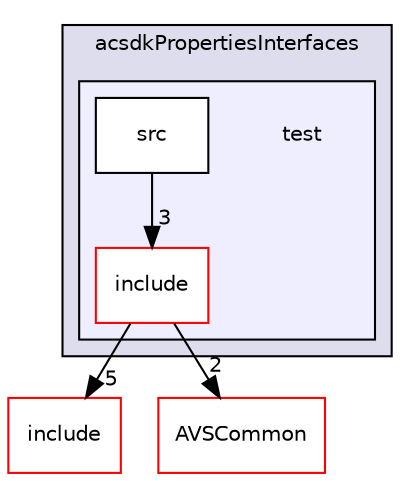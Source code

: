 digraph "/workplace/avs-device-sdk/core/Properties/acsdkPropertiesInterfaces/test" {
  compound=true
  node [ fontsize="10", fontname="Helvetica"];
  edge [ labelfontsize="10", labelfontname="Helvetica"];
  subgraph clusterdir_3d04e556473239c430261115def45483 {
    graph [ bgcolor="#ddddee", pencolor="black", label="acsdkPropertiesInterfaces" fontname="Helvetica", fontsize="10", URL="dir_3d04e556473239c430261115def45483.html"]
  subgraph clusterdir_3b641a73adbd05da6412a3a898ff323d {
    graph [ bgcolor="#eeeeff", pencolor="black", label="" URL="dir_3b641a73adbd05da6412a3a898ff323d.html"];
    dir_3b641a73adbd05da6412a3a898ff323d [shape=plaintext label="test"];
    dir_7501a869a1f06ec91a36ff36befb279f [shape=box label="include" color="red" fillcolor="white" style="filled" URL="dir_7501a869a1f06ec91a36ff36befb279f.html"];
    dir_b333d95c6adec9960537b5558c92c5d7 [shape=box label="src" color="black" fillcolor="white" style="filled" URL="dir_b333d95c6adec9960537b5558c92c5d7.html"];
  }
  }
  dir_8145d729cc2136b803d030ae5d5d64ee [shape=box label="include" fillcolor="white" style="filled" color="red" URL="dir_8145d729cc2136b803d030ae5d5d64ee.html"];
  dir_13e65effb2bde530b17b3d5eefcd0266 [shape=box label="AVSCommon" fillcolor="white" style="filled" color="red" URL="dir_13e65effb2bde530b17b3d5eefcd0266.html"];
  dir_b333d95c6adec9960537b5558c92c5d7->dir_7501a869a1f06ec91a36ff36befb279f [headlabel="3", labeldistance=1.5 headhref="dir_000637_000634.html"];
  dir_7501a869a1f06ec91a36ff36befb279f->dir_8145d729cc2136b803d030ae5d5d64ee [headlabel="5", labeldistance=1.5 headhref="dir_000634_000631.html"];
  dir_7501a869a1f06ec91a36ff36befb279f->dir_13e65effb2bde530b17b3d5eefcd0266 [headlabel="2", labeldistance=1.5 headhref="dir_000634_000017.html"];
}

